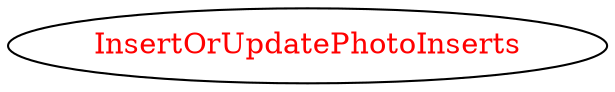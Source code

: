 digraph dependencyGraph {
 concentrate=true;
 ranksep="2.0";
 rankdir="LR"; 
 splines="ortho";
"InsertOrUpdatePhotoInserts" [fontcolor="red"];
}